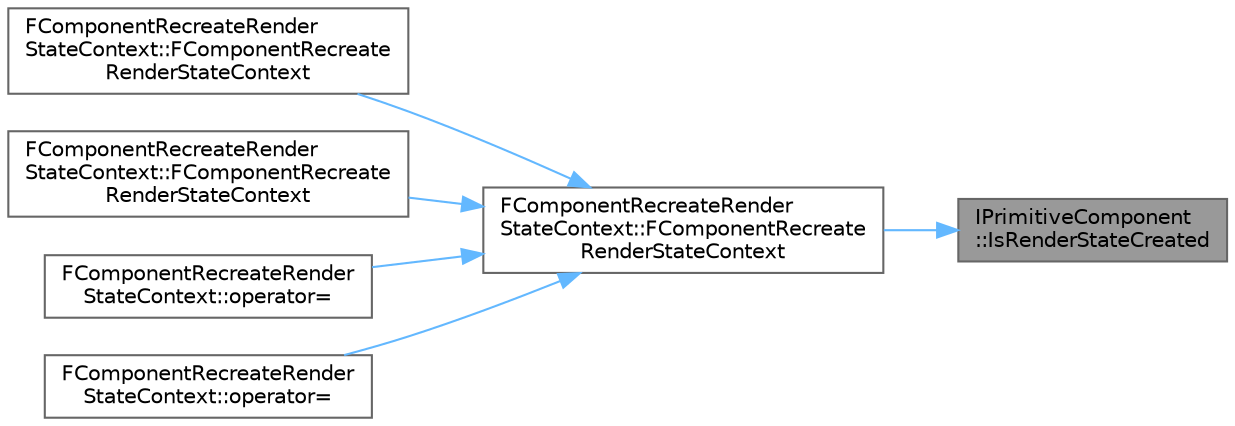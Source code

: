 digraph "IPrimitiveComponent::IsRenderStateCreated"
{
 // INTERACTIVE_SVG=YES
 // LATEX_PDF_SIZE
  bgcolor="transparent";
  edge [fontname=Helvetica,fontsize=10,labelfontname=Helvetica,labelfontsize=10];
  node [fontname=Helvetica,fontsize=10,shape=box,height=0.2,width=0.4];
  rankdir="RL";
  Node1 [id="Node000001",label="IPrimitiveComponent\l::IsRenderStateCreated",height=0.2,width=0.4,color="gray40", fillcolor="grey60", style="filled", fontcolor="black",tooltip=" "];
  Node1 -> Node2 [id="edge1_Node000001_Node000002",dir="back",color="steelblue1",style="solid",tooltip=" "];
  Node2 [id="Node000002",label="FComponentRecreateRender\lStateContext::FComponentRecreate\lRenderStateContext",height=0.2,width=0.4,color="grey40", fillcolor="white", style="filled",URL="$d6/d3d/classFComponentRecreateRenderStateContext.html#a4315493f2e81463bd730eab680696f3c",tooltip=" "];
  Node2 -> Node3 [id="edge2_Node000002_Node000003",dir="back",color="steelblue1",style="solid",tooltip=" "];
  Node3 [id="Node000003",label="FComponentRecreateRender\lStateContext::FComponentRecreate\lRenderStateContext",height=0.2,width=0.4,color="grey40", fillcolor="white", style="filled",URL="$d6/d3d/classFComponentRecreateRenderStateContext.html#aef19d9c4bde7d5b3280bb05c207d17c0",tooltip=" "];
  Node2 -> Node4 [id="edge3_Node000002_Node000004",dir="back",color="steelblue1",style="solid",tooltip=" "];
  Node4 [id="Node000004",label="FComponentRecreateRender\lStateContext::FComponentRecreate\lRenderStateContext",height=0.2,width=0.4,color="grey40", fillcolor="white", style="filled",URL="$d6/d3d/classFComponentRecreateRenderStateContext.html#a185cc7ac0207876d253ed5e6822df04f",tooltip=" "];
  Node2 -> Node5 [id="edge4_Node000002_Node000005",dir="back",color="steelblue1",style="solid",tooltip=" "];
  Node5 [id="Node000005",label="FComponentRecreateRender\lStateContext::operator=",height=0.2,width=0.4,color="grey40", fillcolor="white", style="filled",URL="$d6/d3d/classFComponentRecreateRenderStateContext.html#aa43d46883938a6ea4c22597ceb17fcee",tooltip=" "];
  Node2 -> Node6 [id="edge5_Node000002_Node000006",dir="back",color="steelblue1",style="solid",tooltip=" "];
  Node6 [id="Node000006",label="FComponentRecreateRender\lStateContext::operator=",height=0.2,width=0.4,color="grey40", fillcolor="white", style="filled",URL="$d6/d3d/classFComponentRecreateRenderStateContext.html#a379747fcba30aed98a9a0dbccdde315d",tooltip=" "];
}

